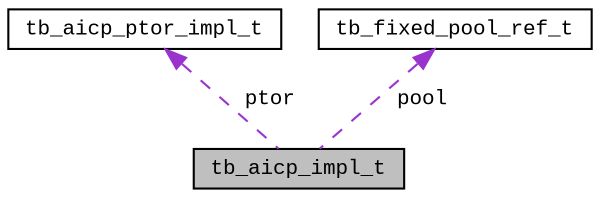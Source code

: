 digraph "tb_aicp_impl_t"
{
  edge [fontname="CourierNew",fontsize="10",labelfontname="CourierNew",labelfontsize="10"];
  node [fontname="CourierNew",fontsize="10",shape=record];
  Node1 [label="tb_aicp_impl_t",height=0.2,width=0.4,color="black", fillcolor="grey75", style="filled" fontcolor="black"];
  Node2 -> Node1 [dir="back",color="darkorchid3",fontsize="10",style="dashed",label=" ptor" ,fontname="CourierNew"];
  Node2 [label="tb_aicp_ptor_impl_t",height=0.2,width=0.4,color="black", fillcolor="white", style="filled",URL="$d2/d05/structtb__aicp__ptor__impl__t.html"];
  Node3 -> Node1 [dir="back",color="darkorchid3",fontsize="10",style="dashed",label=" pool" ,fontname="CourierNew"];
  Node3 [label="tb_fixed_pool_ref_t",height=0.2,width=0.4,color="black", fillcolor="white", style="filled",URL="$d3/d86/structtb__fixed__pool__ref__t.html"];
}
